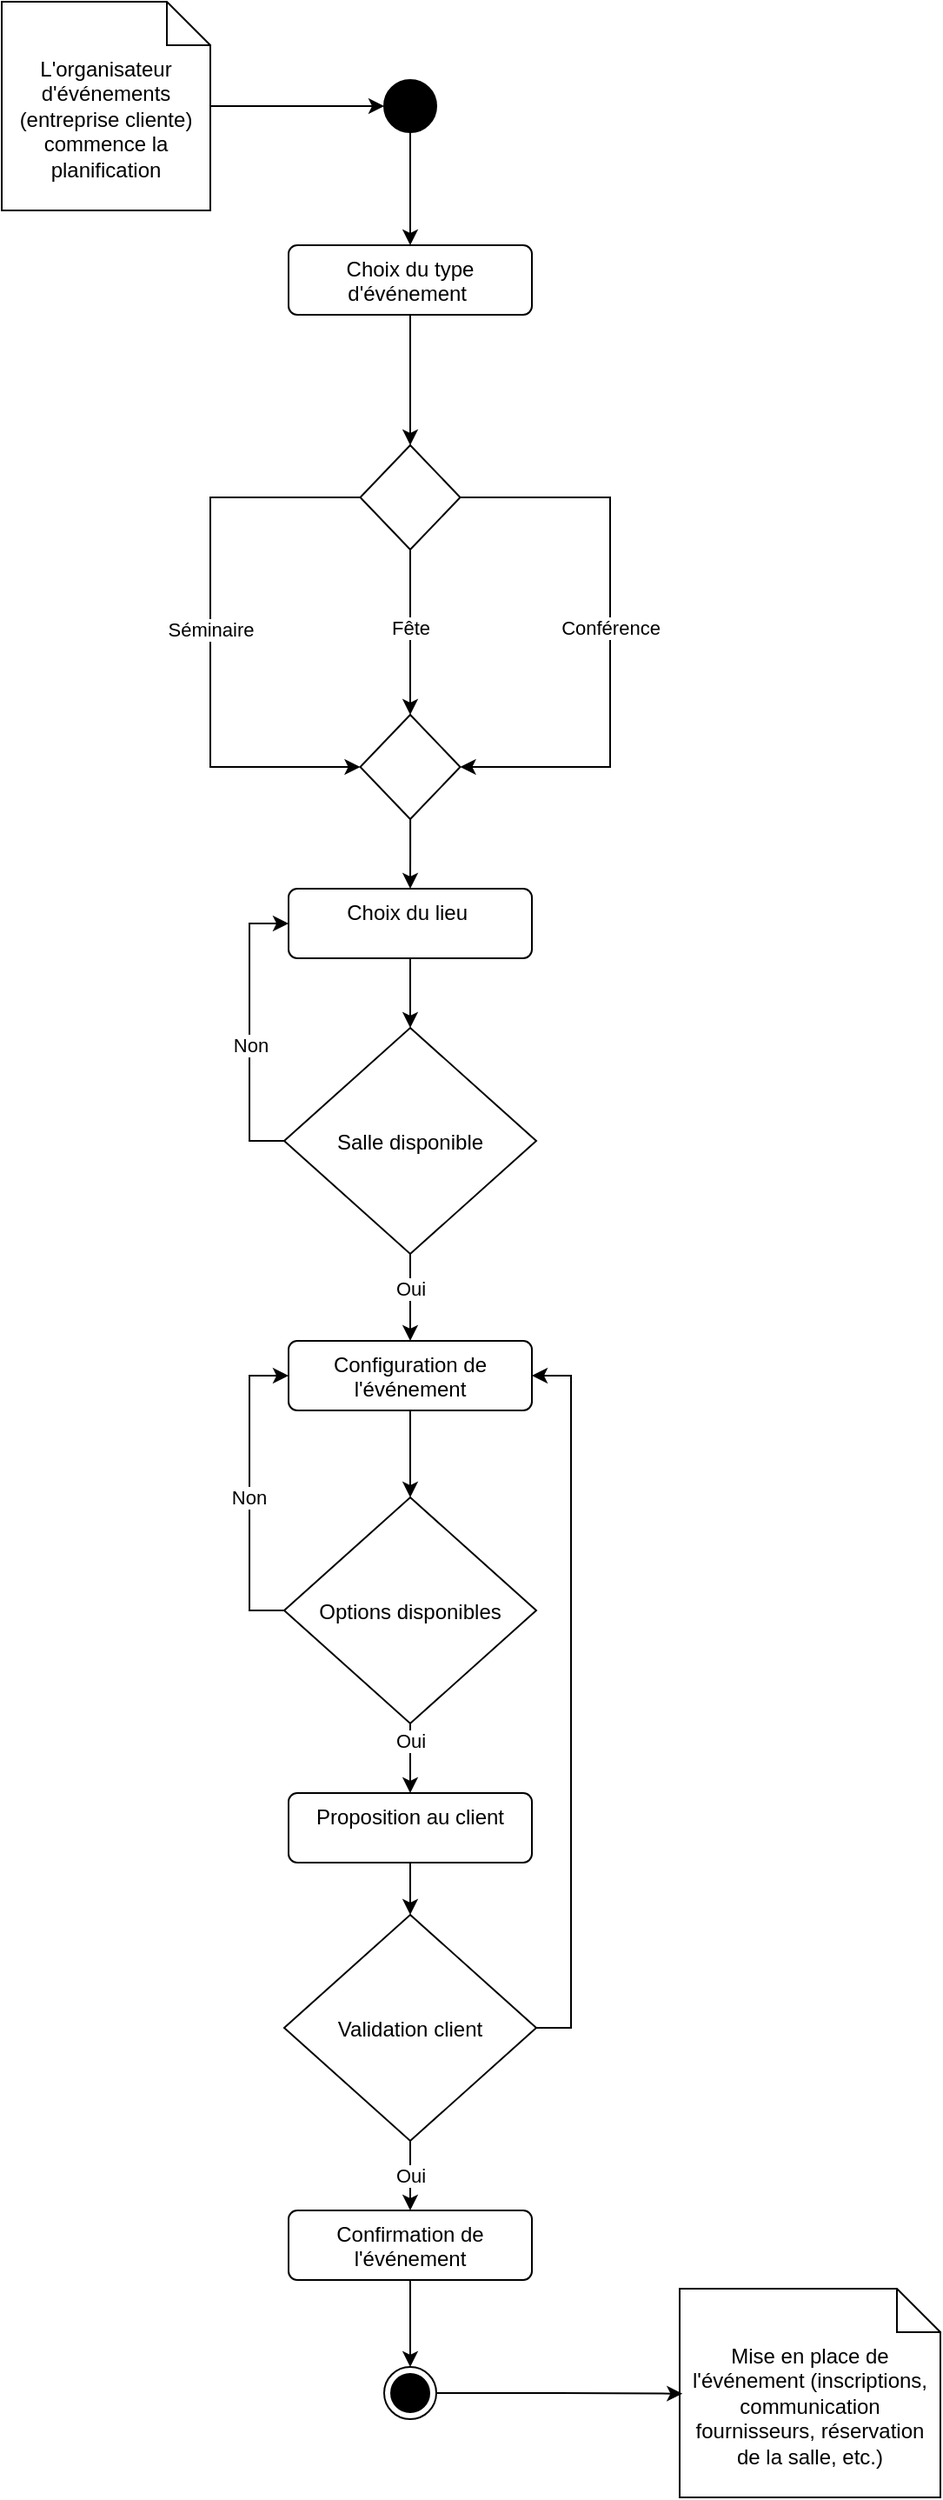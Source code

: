 <mxfile version="24.6.4" type="device">
  <diagram name="Page-1" id="5wp1fXAqHAATRWvAQKRi">
    <mxGraphModel dx="1304" dy="776" grid="1" gridSize="10" guides="1" tooltips="1" connect="1" arrows="1" fold="1" page="1" pageScale="1" pageWidth="827" pageHeight="1169" math="0" shadow="0">
      <root>
        <mxCell id="0" />
        <mxCell id="1" parent="0" />
        <mxCell id="Xsgh96qmhGuMHjadYTC_-3" style="edgeStyle=orthogonalEdgeStyle;rounded=0;orthogonalLoop=1;jettySize=auto;html=1;" parent="1" source="Xsgh96qmhGuMHjadYTC_-1" target="Xsgh96qmhGuMHjadYTC_-2" edge="1">
          <mxGeometry relative="1" as="geometry" />
        </mxCell>
        <mxCell id="Xsgh96qmhGuMHjadYTC_-1" value="L&#39;organisateur d&#39;événements (entreprise cliente) commence la planification" style="shape=note2;boundedLbl=1;whiteSpace=wrap;html=1;size=25;verticalAlign=top;align=center;" parent="1" vertex="1">
          <mxGeometry x="40" y="40" width="120" height="120" as="geometry" />
        </mxCell>
        <mxCell id="Xsgh96qmhGuMHjadYTC_-5" style="edgeStyle=orthogonalEdgeStyle;rounded=0;orthogonalLoop=1;jettySize=auto;html=1;" parent="1" source="Xsgh96qmhGuMHjadYTC_-2" target="Xsgh96qmhGuMHjadYTC_-4" edge="1">
          <mxGeometry relative="1" as="geometry" />
        </mxCell>
        <mxCell id="Xsgh96qmhGuMHjadYTC_-2" value="" style="ellipse;fillColor=strokeColor;html=1;" parent="1" vertex="1">
          <mxGeometry x="260" y="85" width="30" height="30" as="geometry" />
        </mxCell>
        <mxCell id="Xsgh96qmhGuMHjadYTC_-7" style="edgeStyle=orthogonalEdgeStyle;rounded=0;orthogonalLoop=1;jettySize=auto;html=1;entryX=0.5;entryY=0;entryDx=0;entryDy=0;" parent="1" source="Xsgh96qmhGuMHjadYTC_-4" target="rvACAd1WGq1HTorJ1tDj-9" edge="1">
          <mxGeometry relative="1" as="geometry">
            <mxPoint x="275" y="260" as="targetPoint" />
          </mxGeometry>
        </mxCell>
        <mxCell id="Xsgh96qmhGuMHjadYTC_-4" value="Choix du type d&#39;événement&amp;nbsp;" style="html=1;align=center;verticalAlign=top;rounded=1;absoluteArcSize=1;arcSize=10;dashed=0;whiteSpace=wrap;" parent="1" vertex="1">
          <mxGeometry x="205" y="180" width="140" height="40" as="geometry" />
        </mxCell>
        <mxCell id="Xsgh96qmhGuMHjadYTC_-11" style="edgeStyle=orthogonalEdgeStyle;rounded=0;orthogonalLoop=1;jettySize=auto;html=1;exitX=1;exitY=0.5;exitDx=0;exitDy=0;entryX=1;entryY=0.5;entryDx=0;entryDy=0;" parent="1" source="rvACAd1WGq1HTorJ1tDj-9" target="rvACAd1WGq1HTorJ1tDj-7" edge="1">
          <mxGeometry relative="1" as="geometry">
            <mxPoint x="390.75" y="443.71" as="targetPoint" />
            <Array as="points">
              <mxPoint x="390" y="325" />
              <mxPoint x="390" y="480" />
            </Array>
          </mxGeometry>
        </mxCell>
        <mxCell id="Xsgh96qmhGuMHjadYTC_-12" value="Conférence" style="edgeLabel;html=1;align=center;verticalAlign=middle;resizable=0;points=[];" parent="Xsgh96qmhGuMHjadYTC_-11" vertex="1" connectable="0">
          <mxGeometry x="-0.279" relative="1" as="geometry">
            <mxPoint y="43" as="offset" />
          </mxGeometry>
        </mxCell>
        <mxCell id="Xsgh96qmhGuMHjadYTC_-13" style="edgeStyle=orthogonalEdgeStyle;rounded=0;orthogonalLoop=1;jettySize=auto;html=1;entryX=0.5;entryY=0;entryDx=0;entryDy=0;exitX=0.5;exitY=1;exitDx=0;exitDy=0;" parent="1" source="rvACAd1WGq1HTorJ1tDj-9" target="rvACAd1WGq1HTorJ1tDj-7" edge="1">
          <mxGeometry relative="1" as="geometry">
            <mxPoint x="275" y="443" as="targetPoint" />
          </mxGeometry>
        </mxCell>
        <mxCell id="Xsgh96qmhGuMHjadYTC_-14" value="Fête" style="edgeLabel;html=1;align=center;verticalAlign=middle;resizable=0;points=[];" parent="Xsgh96qmhGuMHjadYTC_-13" vertex="1" connectable="0">
          <mxGeometry x="0.28" relative="1" as="geometry">
            <mxPoint y="-16" as="offset" />
          </mxGeometry>
        </mxCell>
        <mxCell id="kJb6u-3mAhINlPtv4RKA-1" style="edgeStyle=orthogonalEdgeStyle;rounded=0;orthogonalLoop=1;jettySize=auto;html=1;entryX=0.5;entryY=0;entryDx=0;entryDy=0;" parent="1" source="Xsgh96qmhGuMHjadYTC_-8" target="Xsgh96qmhGuMHjadYTC_-15" edge="1">
          <mxGeometry relative="1" as="geometry" />
        </mxCell>
        <mxCell id="Xsgh96qmhGuMHjadYTC_-8" value="Choix du lieu&amp;nbsp;" style="html=1;align=center;verticalAlign=top;rounded=1;absoluteArcSize=1;arcSize=10;dashed=0;whiteSpace=wrap;" parent="1" vertex="1">
          <mxGeometry x="205" y="550" width="140" height="40" as="geometry" />
        </mxCell>
        <mxCell id="Xsgh96qmhGuMHjadYTC_-16" style="edgeStyle=orthogonalEdgeStyle;rounded=0;orthogonalLoop=1;jettySize=auto;html=1;entryX=0;entryY=0.5;entryDx=0;entryDy=0;exitX=0;exitY=0.5;exitDx=0;exitDy=0;" parent="1" source="Xsgh96qmhGuMHjadYTC_-15" target="Xsgh96qmhGuMHjadYTC_-8" edge="1">
          <mxGeometry relative="1" as="geometry" />
        </mxCell>
        <mxCell id="Xsgh96qmhGuMHjadYTC_-17" value="Non" style="edgeLabel;html=1;align=center;verticalAlign=middle;resizable=0;points=[];" parent="Xsgh96qmhGuMHjadYTC_-16" vertex="1" connectable="0">
          <mxGeometry x="-0.319" y="1" relative="1" as="geometry">
            <mxPoint x="1" y="-18" as="offset" />
          </mxGeometry>
        </mxCell>
        <mxCell id="Xsgh96qmhGuMHjadYTC_-19" style="edgeStyle=orthogonalEdgeStyle;rounded=0;orthogonalLoop=1;jettySize=auto;html=1;entryX=0.5;entryY=0;entryDx=0;entryDy=0;" parent="1" source="Xsgh96qmhGuMHjadYTC_-15" target="Xsgh96qmhGuMHjadYTC_-18" edge="1">
          <mxGeometry relative="1" as="geometry" />
        </mxCell>
        <mxCell id="Xsgh96qmhGuMHjadYTC_-20" value="Oui" style="edgeLabel;html=1;align=center;verticalAlign=middle;resizable=0;points=[];" parent="Xsgh96qmhGuMHjadYTC_-19" vertex="1" connectable="0">
          <mxGeometry x="0.32" y="-2" relative="1" as="geometry">
            <mxPoint x="2" y="-13" as="offset" />
          </mxGeometry>
        </mxCell>
        <mxCell id="Xsgh96qmhGuMHjadYTC_-15" value="Salle disponible" style="rhombus;" parent="1" vertex="1">
          <mxGeometry x="202.5" y="630" width="145" height="130" as="geometry" />
        </mxCell>
        <mxCell id="Xsgh96qmhGuMHjadYTC_-22" style="edgeStyle=orthogonalEdgeStyle;rounded=0;orthogonalLoop=1;jettySize=auto;html=1;entryX=0.5;entryY=0;entryDx=0;entryDy=0;" parent="1" source="Xsgh96qmhGuMHjadYTC_-18" target="Xsgh96qmhGuMHjadYTC_-21" edge="1">
          <mxGeometry relative="1" as="geometry" />
        </mxCell>
        <mxCell id="Xsgh96qmhGuMHjadYTC_-18" value="Configuration de l&#39;événement" style="html=1;align=center;verticalAlign=top;rounded=1;absoluteArcSize=1;arcSize=10;dashed=0;whiteSpace=wrap;" parent="1" vertex="1">
          <mxGeometry x="205" y="810" width="140" height="40" as="geometry" />
        </mxCell>
        <mxCell id="Xsgh96qmhGuMHjadYTC_-23" style="edgeStyle=orthogonalEdgeStyle;rounded=0;orthogonalLoop=1;jettySize=auto;html=1;entryX=0;entryY=0.5;entryDx=0;entryDy=0;exitX=0;exitY=0.5;exitDx=0;exitDy=0;" parent="1" source="Xsgh96qmhGuMHjadYTC_-21" target="Xsgh96qmhGuMHjadYTC_-18" edge="1">
          <mxGeometry relative="1" as="geometry" />
        </mxCell>
        <mxCell id="Xsgh96qmhGuMHjadYTC_-24" value="Non" style="edgeLabel;html=1;align=center;verticalAlign=middle;resizable=0;points=[];" parent="Xsgh96qmhGuMHjadYTC_-23" vertex="1" connectable="0">
          <mxGeometry x="-0.245" y="2" relative="1" as="geometry">
            <mxPoint x="1" y="-18" as="offset" />
          </mxGeometry>
        </mxCell>
        <mxCell id="Xsgh96qmhGuMHjadYTC_-26" style="edgeStyle=orthogonalEdgeStyle;rounded=0;orthogonalLoop=1;jettySize=auto;html=1;entryX=0.5;entryY=0;entryDx=0;entryDy=0;" parent="1" source="Xsgh96qmhGuMHjadYTC_-21" target="Xsgh96qmhGuMHjadYTC_-25" edge="1">
          <mxGeometry relative="1" as="geometry" />
        </mxCell>
        <mxCell id="Xsgh96qmhGuMHjadYTC_-27" value="Oui" style="edgeLabel;html=1;align=center;verticalAlign=middle;resizable=0;points=[];" parent="Xsgh96qmhGuMHjadYTC_-26" vertex="1" connectable="0">
          <mxGeometry x="0.15" y="1" relative="1" as="geometry">
            <mxPoint x="-1" y="-13" as="offset" />
          </mxGeometry>
        </mxCell>
        <mxCell id="Xsgh96qmhGuMHjadYTC_-21" value="Options disponibles" style="rhombus;" parent="1" vertex="1">
          <mxGeometry x="202.5" y="900" width="145" height="130" as="geometry" />
        </mxCell>
        <mxCell id="kJb6u-3mAhINlPtv4RKA-2" style="edgeStyle=orthogonalEdgeStyle;rounded=0;orthogonalLoop=1;jettySize=auto;html=1;entryX=0.5;entryY=0;entryDx=0;entryDy=0;" parent="1" source="Xsgh96qmhGuMHjadYTC_-25" target="Xsgh96qmhGuMHjadYTC_-28" edge="1">
          <mxGeometry relative="1" as="geometry" />
        </mxCell>
        <mxCell id="Xsgh96qmhGuMHjadYTC_-25" value="Proposition au client" style="html=1;align=center;verticalAlign=top;rounded=1;absoluteArcSize=1;arcSize=10;dashed=0;whiteSpace=wrap;" parent="1" vertex="1">
          <mxGeometry x="205" y="1070" width="140" height="40" as="geometry" />
        </mxCell>
        <mxCell id="Xsgh96qmhGuMHjadYTC_-29" style="edgeStyle=orthogonalEdgeStyle;rounded=0;orthogonalLoop=1;jettySize=auto;html=1;entryX=1;entryY=0.5;entryDx=0;entryDy=0;exitX=1;exitY=0.5;exitDx=0;exitDy=0;" parent="1" source="Xsgh96qmhGuMHjadYTC_-28" target="Xsgh96qmhGuMHjadYTC_-18" edge="1">
          <mxGeometry relative="1" as="geometry" />
        </mxCell>
        <mxCell id="Xsgh96qmhGuMHjadYTC_-31" style="edgeStyle=orthogonalEdgeStyle;rounded=0;orthogonalLoop=1;jettySize=auto;html=1;entryX=0.5;entryY=0;entryDx=0;entryDy=0;" parent="1" source="Xsgh96qmhGuMHjadYTC_-28" target="Xsgh96qmhGuMHjadYTC_-30" edge="1">
          <mxGeometry relative="1" as="geometry" />
        </mxCell>
        <mxCell id="Xsgh96qmhGuMHjadYTC_-32" value="Oui" style="edgeLabel;html=1;align=center;verticalAlign=middle;resizable=0;points=[];" parent="Xsgh96qmhGuMHjadYTC_-31" vertex="1" connectable="0">
          <mxGeometry x="0.25" y="-2" relative="1" as="geometry">
            <mxPoint x="2" y="-5" as="offset" />
          </mxGeometry>
        </mxCell>
        <mxCell id="Xsgh96qmhGuMHjadYTC_-28" value="Validation client" style="rhombus;" parent="1" vertex="1">
          <mxGeometry x="202.5" y="1140" width="145" height="130" as="geometry" />
        </mxCell>
        <mxCell id="Xsgh96qmhGuMHjadYTC_-34" style="edgeStyle=orthogonalEdgeStyle;rounded=0;orthogonalLoop=1;jettySize=auto;html=1;" parent="1" source="Xsgh96qmhGuMHjadYTC_-30" target="Xsgh96qmhGuMHjadYTC_-33" edge="1">
          <mxGeometry relative="1" as="geometry" />
        </mxCell>
        <mxCell id="Xsgh96qmhGuMHjadYTC_-30" value="Confirmation de l&#39;événement" style="html=1;align=center;verticalAlign=top;rounded=1;absoluteArcSize=1;arcSize=10;dashed=0;whiteSpace=wrap;" parent="1" vertex="1">
          <mxGeometry x="205" y="1310" width="140" height="40" as="geometry" />
        </mxCell>
        <mxCell id="Xsgh96qmhGuMHjadYTC_-33" value="" style="ellipse;html=1;shape=endState;fillColor=strokeColor;" parent="1" vertex="1">
          <mxGeometry x="260" y="1400" width="30" height="30" as="geometry" />
        </mxCell>
        <mxCell id="Xsgh96qmhGuMHjadYTC_-35" value="Mise en place de l&#39;événement (inscriptions, communication fournisseurs, réservation de la salle, etc.)" style="shape=note2;boundedLbl=1;whiteSpace=wrap;html=1;size=25;verticalAlign=top;align=center;" parent="1" vertex="1">
          <mxGeometry x="430" y="1355" width="150" height="120" as="geometry" />
        </mxCell>
        <mxCell id="Xsgh96qmhGuMHjadYTC_-36" style="edgeStyle=orthogonalEdgeStyle;rounded=0;orthogonalLoop=1;jettySize=auto;html=1;entryX=0.011;entryY=0.503;entryDx=0;entryDy=0;entryPerimeter=0;" parent="1" source="Xsgh96qmhGuMHjadYTC_-33" target="Xsgh96qmhGuMHjadYTC_-35" edge="1">
          <mxGeometry relative="1" as="geometry" />
        </mxCell>
        <mxCell id="rvACAd1WGq1HTorJ1tDj-3" value="" style="edgeStyle=orthogonalEdgeStyle;rounded=0;orthogonalLoop=1;jettySize=auto;html=1;exitX=0;exitY=0.5;exitDx=0;exitDy=0;entryX=0;entryY=0.5;entryDx=0;entryDy=0;" edge="1" parent="1" source="rvACAd1WGq1HTorJ1tDj-9" target="rvACAd1WGq1HTorJ1tDj-7">
          <mxGeometry relative="1" as="geometry">
            <mxPoint x="203" y="325" as="sourcePoint" />
            <mxPoint x="159.5" y="443.46" as="targetPoint" />
            <Array as="points">
              <mxPoint x="160" y="325" />
              <mxPoint x="160" y="480" />
            </Array>
          </mxGeometry>
        </mxCell>
        <mxCell id="rvACAd1WGq1HTorJ1tDj-4" value="Séminaire" style="edgeLabel;html=1;align=center;verticalAlign=middle;resizable=0;points=[];" vertex="1" connectable="0" parent="rvACAd1WGq1HTorJ1tDj-3">
          <mxGeometry x="-0.29" y="-1" relative="1" as="geometry">
            <mxPoint x="1" y="45" as="offset" />
          </mxGeometry>
        </mxCell>
        <mxCell id="rvACAd1WGq1HTorJ1tDj-8" style="edgeStyle=orthogonalEdgeStyle;rounded=0;orthogonalLoop=1;jettySize=auto;html=1;entryX=0.5;entryY=0;entryDx=0;entryDy=0;" edge="1" parent="1" source="rvACAd1WGq1HTorJ1tDj-7" target="Xsgh96qmhGuMHjadYTC_-8">
          <mxGeometry relative="1" as="geometry" />
        </mxCell>
        <mxCell id="rvACAd1WGq1HTorJ1tDj-7" value="" style="rhombus;" vertex="1" parent="1">
          <mxGeometry x="246.25" y="450" width="57.5" height="60" as="geometry" />
        </mxCell>
        <mxCell id="rvACAd1WGq1HTorJ1tDj-9" value="" style="rhombus;" vertex="1" parent="1">
          <mxGeometry x="246.25" y="295" width="57.5" height="60" as="geometry" />
        </mxCell>
      </root>
    </mxGraphModel>
  </diagram>
</mxfile>
